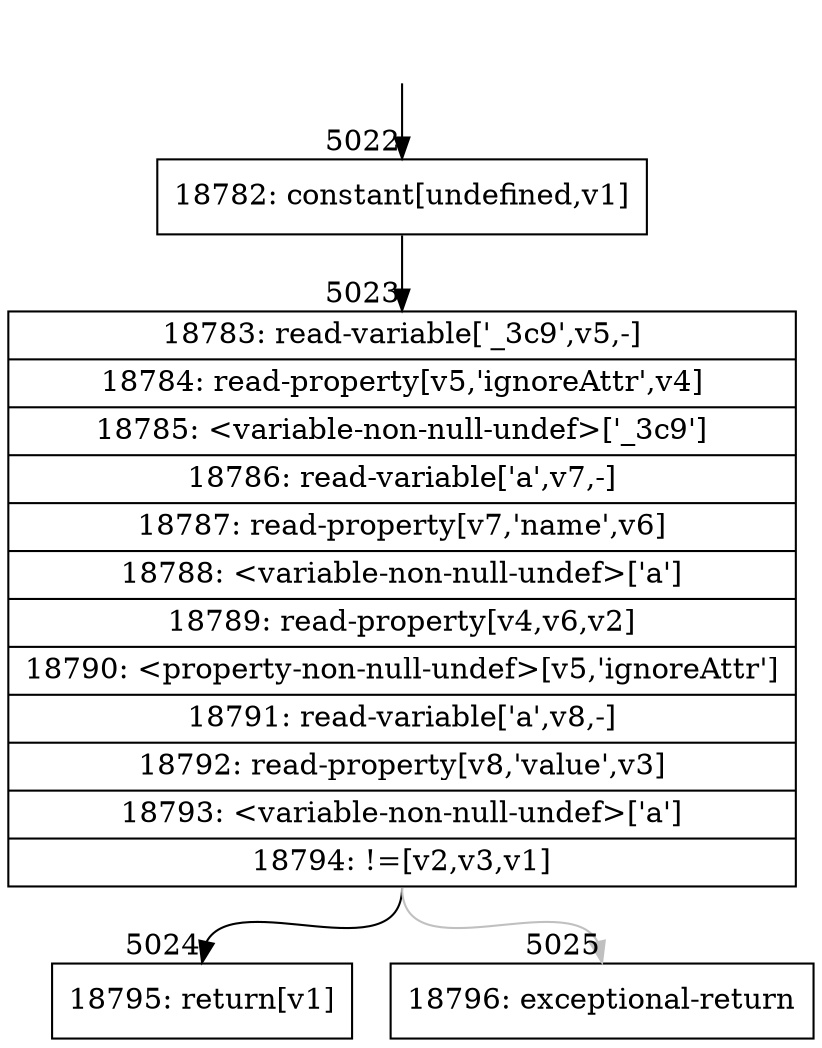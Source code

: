 digraph {
rankdir="TD"
BB_entry359[shape=none,label=""];
BB_entry359 -> BB5022 [tailport=s, headport=n, headlabel="    5022"]
BB5022 [shape=record label="{18782: constant[undefined,v1]}" ] 
BB5022 -> BB5023 [tailport=s, headport=n, headlabel="      5023"]
BB5023 [shape=record label="{18783: read-variable['_3c9',v5,-]|18784: read-property[v5,'ignoreAttr',v4]|18785: \<variable-non-null-undef\>['_3c9']|18786: read-variable['a',v7,-]|18787: read-property[v7,'name',v6]|18788: \<variable-non-null-undef\>['a']|18789: read-property[v4,v6,v2]|18790: \<property-non-null-undef\>[v5,'ignoreAttr']|18791: read-variable['a',v8,-]|18792: read-property[v8,'value',v3]|18793: \<variable-non-null-undef\>['a']|18794: !=[v2,v3,v1]}" ] 
BB5023 -> BB5024 [tailport=s, headport=n, headlabel="      5024"]
BB5023 -> BB5025 [tailport=s, headport=n, color=gray, headlabel="      5025"]
BB5024 [shape=record label="{18795: return[v1]}" ] 
BB5025 [shape=record label="{18796: exceptional-return}" ] 
//#$~ 3521
}
